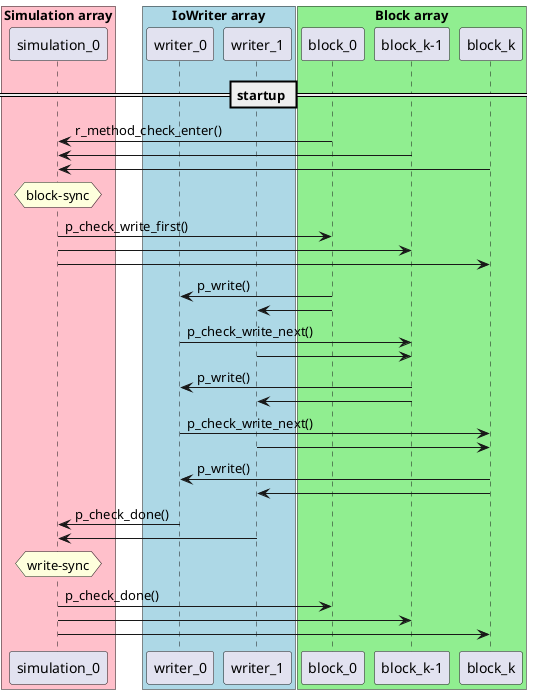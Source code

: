    @startuml

   box "Simulation array" #Pink
   participant simulation_0 as s0
   end box

   box "IoWriter array" #LightBlue
   participant writer_0 as w0
   participant writer_1 as w1
   end box

   box "Block array" #LightGreen
   participant block_0 as b0
   participant "block_k-1" as bk
   participant "block_k" as bkp1
   end box

   == startup ==

   b0 -> s0 : r_method_check_enter()
   bk -> s0
   bkp1 -> s0
   hnote over s0 : block-sync

   s0 -> b0 : p_check_write_first()
   s0 -> bk
   s0 -> bkp1

   b0 -> w0 : p_write()
   b0 -> w1

   w0 -> bk : p_check_write_next()
   w1 -> bk

   bk -> w0 : p_write()
   bk -> w1

   w0 -> bkp1 : p_check_write_next()
   w1 -> bkp1

   bkp1 -> w0 : p_write()
   bkp1 -> w1

   w0 -> s0 : p_check_done()
   w1 -> s0

   hnote over s0 : write-sync

   s0 -> b0 : p_check_done()
   s0 -> bk
   s0 -> bkp1

'   s0 -> w0 ** : ckNew()
'   s0 -> w1 **
'   w0 -> s0 : p_io_writer_created()
'   w1 -> s0
'   hnote over s0 : sync
'   s0 <-> sk : p_set_io_writer()
'   hnote over s0,sk : r_restart_start()

'    == level 0 ==
' 
'    s0 -> w0 : p_init_root()
'    s0 -> w1
'    w0 ->o b0 : p_restart_set_data()
'    w1 ->o b0
'    b0 o-> w0 : p_block_ready()
'    b0 o-> w1
'    hnote over w0,w1 : sync
'    w0 -> s0 : p_restart_next_level()
'    w1 -> s0
'    hnote over s0 : sync
' 
'    == level k ==
'    loop for k=1 to L
'    s0 -> bk **
'    s0 -> w0 : p_create_level(k)
'    s0 -> w1
'    w0 ->o bk : p_restart_refine()
'    w1 ->o bk
'    bk o-> bkp1 ** : insert
'    bkp1 o-> w0 : p_block_created()
'    bkp1 o-> w1
' 
'    hnote over w0,w1 : sync
'    w0 -> s0 : p_restart_level_created()
'    w1 -> s0
'    hnote over s0 : sync
'    s0 -> w0 : p_init_level(k)
'    s0 -> w1
'    w0 ->o bkp1 : p_restart_set_data()
'    w1 ->o bkp1
'    bkp1 o-> w0 : p_block_ready()
'    bkp1 o-> w1
'    hnote over w0,w1 : sync
'    w0 -> s0 : p_restart_next_level()
'    w1 -> s0
'    hnote over s0 : sync
'    end
'    == cleanup ==
'    s0 -> s0 : doneInserting()
'    s0 -> w0 : delete
'    destroy w0
'    s0 -> w1
'    destroy w1
'    s0 ->o b0 : p_restart_done()
'    s0 ->o bk
'    s0 ->o bkp1
' 
    @enduml